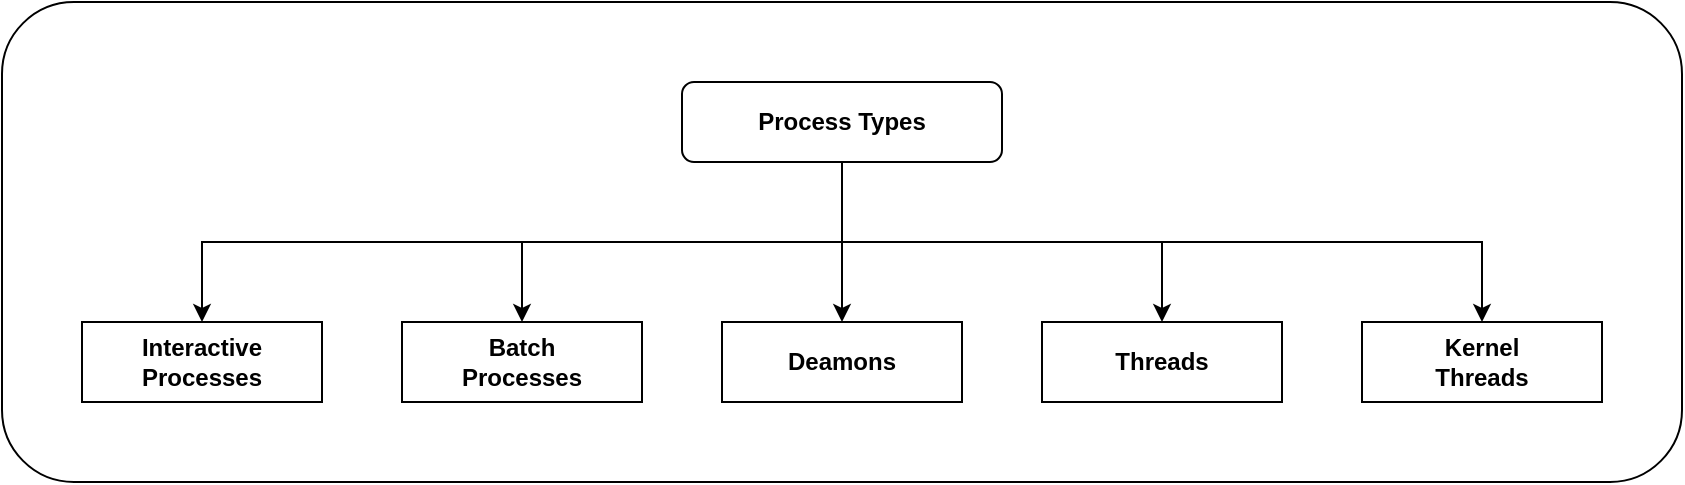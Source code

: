 <mxfile version="14.6.13" type="device"><diagram id="nHHwUiNpyGgpXS9lPPHx" name="Page-1"><mxGraphModel dx="1038" dy="703" grid="1" gridSize="10" guides="1" tooltips="1" connect="1" arrows="1" fold="1" page="1" pageScale="1" pageWidth="827" pageHeight="1169" math="0" shadow="0"><root><mxCell id="0"/><mxCell id="1" parent="0"/><mxCell id="yA2-pr4IfpuMDCJPk9wI-12" value="" style="rounded=1;whiteSpace=wrap;html=1;fillColor=none;" vertex="1" parent="1"><mxGeometry x="40" y="160" width="840" height="240" as="geometry"/></mxCell><mxCell id="yA2-pr4IfpuMDCJPk9wI-7" style="edgeStyle=orthogonalEdgeStyle;rounded=0;orthogonalLoop=1;jettySize=auto;html=1;exitX=0.5;exitY=1;exitDx=0;exitDy=0;entryX=0.5;entryY=0;entryDx=0;entryDy=0;" edge="1" parent="1" source="yA2-pr4IfpuMDCJPk9wI-1" target="yA2-pr4IfpuMDCJPk9wI-2"><mxGeometry relative="1" as="geometry"/></mxCell><mxCell id="yA2-pr4IfpuMDCJPk9wI-8" style="edgeStyle=orthogonalEdgeStyle;rounded=0;orthogonalLoop=1;jettySize=auto;html=1;exitX=0.5;exitY=1;exitDx=0;exitDy=0;entryX=0.5;entryY=0;entryDx=0;entryDy=0;" edge="1" parent="1" source="yA2-pr4IfpuMDCJPk9wI-1" target="yA2-pr4IfpuMDCJPk9wI-3"><mxGeometry relative="1" as="geometry"/></mxCell><mxCell id="yA2-pr4IfpuMDCJPk9wI-9" style="edgeStyle=orthogonalEdgeStyle;rounded=0;orthogonalLoop=1;jettySize=auto;html=1;exitX=0.5;exitY=1;exitDx=0;exitDy=0;entryX=0.5;entryY=0;entryDx=0;entryDy=0;" edge="1" parent="1" source="yA2-pr4IfpuMDCJPk9wI-1" target="yA2-pr4IfpuMDCJPk9wI-4"><mxGeometry relative="1" as="geometry"/></mxCell><mxCell id="yA2-pr4IfpuMDCJPk9wI-10" style="edgeStyle=orthogonalEdgeStyle;rounded=0;orthogonalLoop=1;jettySize=auto;html=1;exitX=0.5;exitY=1;exitDx=0;exitDy=0;" edge="1" parent="1" source="yA2-pr4IfpuMDCJPk9wI-1" target="yA2-pr4IfpuMDCJPk9wI-5"><mxGeometry relative="1" as="geometry"/></mxCell><mxCell id="yA2-pr4IfpuMDCJPk9wI-11" style="edgeStyle=orthogonalEdgeStyle;rounded=0;orthogonalLoop=1;jettySize=auto;html=1;exitX=0.5;exitY=1;exitDx=0;exitDy=0;" edge="1" parent="1" source="yA2-pr4IfpuMDCJPk9wI-1" target="yA2-pr4IfpuMDCJPk9wI-6"><mxGeometry relative="1" as="geometry"/></mxCell><mxCell id="yA2-pr4IfpuMDCJPk9wI-1" value="Process Types" style="rounded=1;whiteSpace=wrap;html=1;fontStyle=1" vertex="1" parent="1"><mxGeometry x="380" y="200" width="160" height="40" as="geometry"/></mxCell><mxCell id="yA2-pr4IfpuMDCJPk9wI-2" value="Interactive&lt;br&gt;Processes" style="rounded=0;whiteSpace=wrap;html=1;fontStyle=1;horizontal=1;" vertex="1" parent="1"><mxGeometry x="80" y="320" width="120" height="40" as="geometry"/></mxCell><mxCell id="yA2-pr4IfpuMDCJPk9wI-3" value="Batch&lt;br&gt;Processes" style="rounded=0;whiteSpace=wrap;html=1;fontStyle=1;horizontal=1;" vertex="1" parent="1"><mxGeometry x="240" y="320" width="120" height="40" as="geometry"/></mxCell><mxCell id="yA2-pr4IfpuMDCJPk9wI-4" value="Deamons" style="rounded=0;whiteSpace=wrap;html=1;fontStyle=1;horizontal=1;" vertex="1" parent="1"><mxGeometry x="400" y="320" width="120" height="40" as="geometry"/></mxCell><mxCell id="yA2-pr4IfpuMDCJPk9wI-5" value="Threads" style="rounded=0;whiteSpace=wrap;html=1;fontStyle=1;horizontal=1;" vertex="1" parent="1"><mxGeometry x="560" y="320" width="120" height="40" as="geometry"/></mxCell><mxCell id="yA2-pr4IfpuMDCJPk9wI-6" value="Kernel&lt;br&gt;Threads" style="rounded=0;whiteSpace=wrap;html=1;fontStyle=1;horizontal=1;" vertex="1" parent="1"><mxGeometry x="720" y="320" width="120" height="40" as="geometry"/></mxCell></root></mxGraphModel></diagram></mxfile>